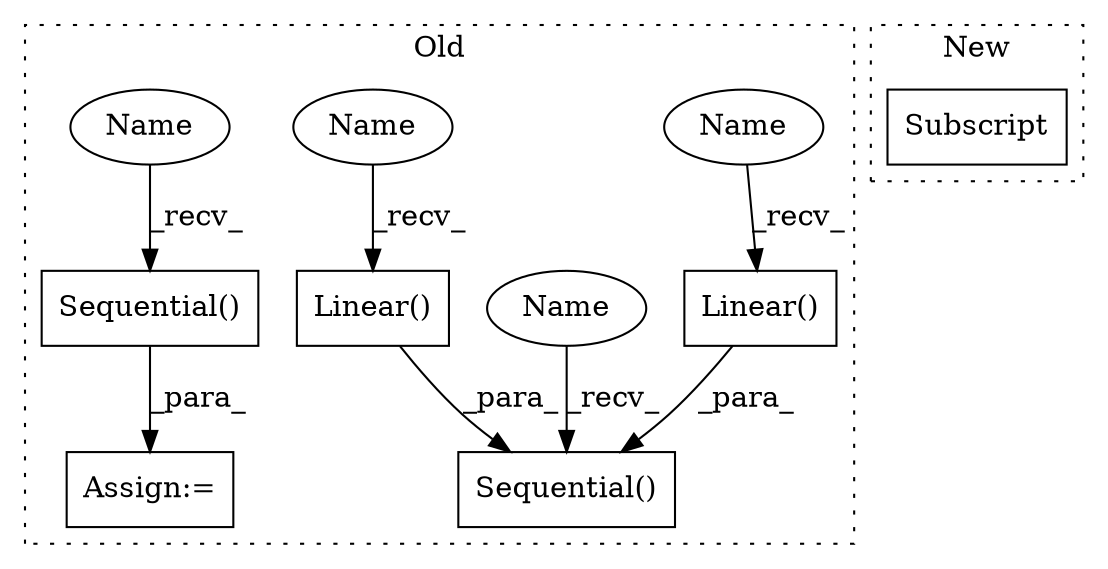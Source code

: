 digraph G {
subgraph cluster0 {
1 [label="Sequential()" a="75" s="4175,4307" l="31,14" shape="box"];
3 [label="Assign:=" a="68" s="4172" l="3" shape="box"];
4 [label="Linear()" a="75" s="4413,4437" l="10,1" shape="box"];
5 [label="Sequential()" a="75" s="4382,4545" l="31,14" shape="box"];
6 [label="Linear()" a="75" s="4520,4544" l="10,1" shape="box"];
7 [label="Name" a="87" s="4382" l="2" shape="ellipse"];
8 [label="Name" a="87" s="4520" l="2" shape="ellipse"];
9 [label="Name" a="87" s="4175" l="2" shape="ellipse"];
10 [label="Name" a="87" s="4413" l="2" shape="ellipse"];
label = "Old";
style="dotted";
}
subgraph cluster1 {
2 [label="Subscript" a="63" s="2227,0" l="10,0" shape="box"];
label = "New";
style="dotted";
}
1 -> 3 [label="_para_"];
4 -> 5 [label="_para_"];
6 -> 5 [label="_para_"];
7 -> 5 [label="_recv_"];
8 -> 6 [label="_recv_"];
9 -> 1 [label="_recv_"];
10 -> 4 [label="_recv_"];
}